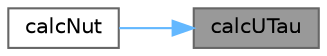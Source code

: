 digraph "calcUTau"
{
 // LATEX_PDF_SIZE
  bgcolor="transparent";
  edge [fontname=Helvetica,fontsize=10,labelfontname=Helvetica,labelfontsize=10];
  node [fontname=Helvetica,fontsize=10,shape=box,height=0.2,width=0.4];
  rankdir="RL";
  Node1 [id="Node000001",label="calcUTau",height=0.2,width=0.4,color="gray40", fillcolor="grey60", style="filled", fontcolor="black",tooltip=" "];
  Node1 -> Node2 [id="edge1_Node000001_Node000002",dir="back",color="steelblue1",style="solid",tooltip=" "];
  Node2 [id="Node000002",label="calcNut",height=0.2,width=0.4,color="grey40", fillcolor="white", style="filled",URL="$classFoam_1_1nutUBlendedWallFunctionFvPatchScalarField.html#afd7c61e58cf31fca49fbf0f08b683b22",tooltip=" "];
}
